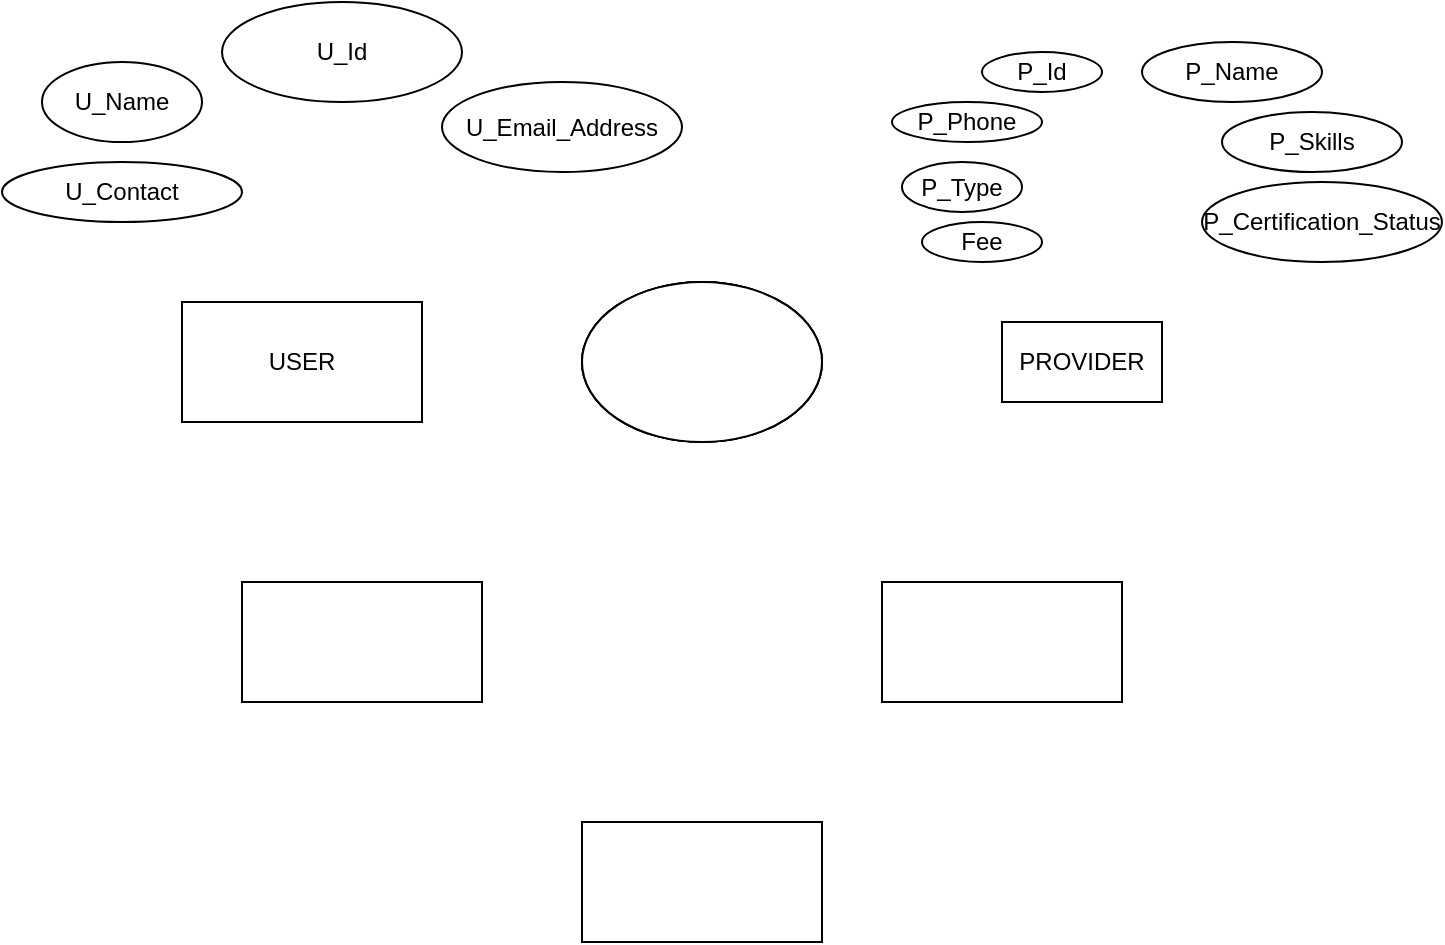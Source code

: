 <mxfile version="24.7.7">
  <diagram name="Page-1" id="GTzKMR4JSbJzDp2OoLLW">
    <mxGraphModel dx="477" dy="253" grid="1" gridSize="10" guides="1" tooltips="1" connect="1" arrows="1" fold="1" page="1" pageScale="1" pageWidth="850" pageHeight="1100" math="0" shadow="0">
      <root>
        <mxCell id="0" />
        <mxCell id="1" parent="0" />
        <mxCell id="u485T1sFGprL4-medgUI-12" value="" style="rounded=0;whiteSpace=wrap;html=1;" vertex="1" parent="1">
          <mxGeometry x="340" y="410" width="120" height="60" as="geometry" />
        </mxCell>
        <mxCell id="u485T1sFGprL4-medgUI-13" value="" style="rounded=0;whiteSpace=wrap;html=1;" vertex="1" parent="1">
          <mxGeometry x="490" y="290" width="120" height="60" as="geometry" />
        </mxCell>
        <mxCell id="u485T1sFGprL4-medgUI-14" value="" style="rounded=0;whiteSpace=wrap;html=1;" vertex="1" parent="1">
          <mxGeometry x="170" y="290" width="120" height="60" as="geometry" />
        </mxCell>
        <mxCell id="u485T1sFGprL4-medgUI-15" value="PROVIDER" style="rounded=0;whiteSpace=wrap;html=1;" vertex="1" parent="1">
          <mxGeometry x="550" y="160" width="80" height="40" as="geometry" />
        </mxCell>
        <mxCell id="u485T1sFGprL4-medgUI-16" value="USER" style="rounded=0;whiteSpace=wrap;html=1;" vertex="1" parent="1">
          <mxGeometry x="140" y="150" width="120" height="60" as="geometry" />
        </mxCell>
        <mxCell id="u485T1sFGprL4-medgUI-17" value="P_Id" style="ellipse;whiteSpace=wrap;html=1;" vertex="1" parent="1">
          <mxGeometry x="540" y="25" width="60" height="20" as="geometry" />
        </mxCell>
        <mxCell id="u485T1sFGprL4-medgUI-18" value="U_Email_Address" style="ellipse;whiteSpace=wrap;html=1;" vertex="1" parent="1">
          <mxGeometry x="270" y="40" width="120" height="45" as="geometry" />
        </mxCell>
        <mxCell id="u485T1sFGprL4-medgUI-19" value="U_Contact" style="ellipse;whiteSpace=wrap;html=1;" vertex="1" parent="1">
          <mxGeometry x="50" y="80" width="120" height="30" as="geometry" />
        </mxCell>
        <mxCell id="u485T1sFGprL4-medgUI-20" value="U_Id" style="ellipse;whiteSpace=wrap;html=1;" vertex="1" parent="1">
          <mxGeometry x="160" width="120" height="50" as="geometry" />
        </mxCell>
        <mxCell id="u485T1sFGprL4-medgUI-21" value="U_Name" style="ellipse;whiteSpace=wrap;html=1;" vertex="1" parent="1">
          <mxGeometry x="70" y="30" width="80" height="40" as="geometry" />
        </mxCell>
        <mxCell id="u485T1sFGprL4-medgUI-22" value="" style="ellipse;whiteSpace=wrap;html=1;" vertex="1" parent="1">
          <mxGeometry x="340" y="140" width="120" height="80" as="geometry" />
        </mxCell>
        <mxCell id="u485T1sFGprL4-medgUI-23" value="" style="ellipse;whiteSpace=wrap;html=1;" vertex="1" parent="1">
          <mxGeometry x="340" y="140" width="120" height="80" as="geometry" />
        </mxCell>
        <mxCell id="u485T1sFGprL4-medgUI-24" value="" style="ellipse;whiteSpace=wrap;html=1;" vertex="1" parent="1">
          <mxGeometry x="340" y="140" width="120" height="80" as="geometry" />
        </mxCell>
        <mxCell id="u485T1sFGprL4-medgUI-25" value="Fee" style="ellipse;whiteSpace=wrap;html=1;" vertex="1" parent="1">
          <mxGeometry x="510" y="110" width="60" height="20" as="geometry" />
        </mxCell>
        <mxCell id="u485T1sFGprL4-medgUI-26" value="P_Type" style="ellipse;whiteSpace=wrap;html=1;" vertex="1" parent="1">
          <mxGeometry x="500" y="80" width="60" height="25" as="geometry" />
        </mxCell>
        <mxCell id="u485T1sFGprL4-medgUI-27" value="P_Certification_Status" style="ellipse;whiteSpace=wrap;html=1;" vertex="1" parent="1">
          <mxGeometry x="650" y="90" width="120" height="40" as="geometry" />
        </mxCell>
        <mxCell id="u485T1sFGprL4-medgUI-28" value="P_Skills" style="ellipse;whiteSpace=wrap;html=1;" vertex="1" parent="1">
          <mxGeometry x="660" y="55" width="90" height="30" as="geometry" />
        </mxCell>
        <mxCell id="u485T1sFGprL4-medgUI-29" value="P_Phone" style="ellipse;whiteSpace=wrap;html=1;" vertex="1" parent="1">
          <mxGeometry x="495" y="50" width="75" height="20" as="geometry" />
        </mxCell>
        <mxCell id="u485T1sFGprL4-medgUI-30" value="P_Name" style="ellipse;whiteSpace=wrap;html=1;" vertex="1" parent="1">
          <mxGeometry x="620" y="20" width="90" height="30" as="geometry" />
        </mxCell>
      </root>
    </mxGraphModel>
  </diagram>
</mxfile>
